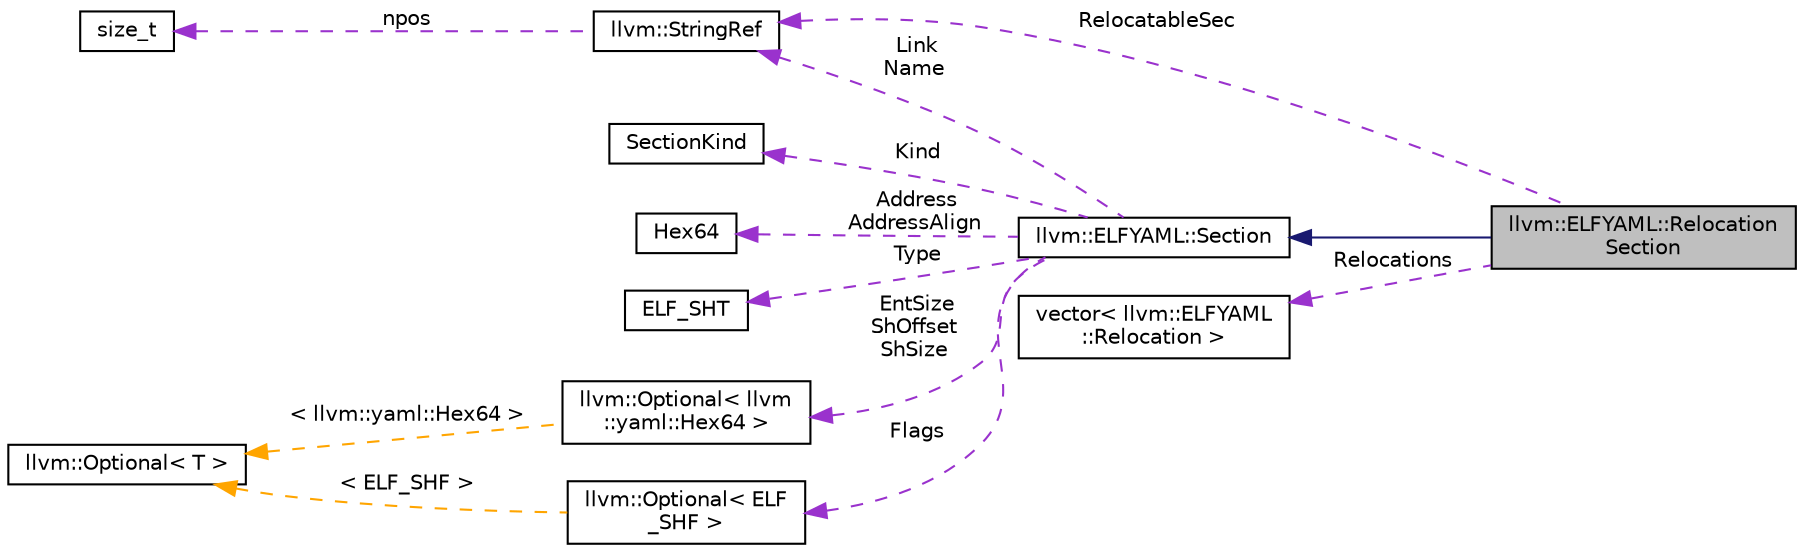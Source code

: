 digraph "llvm::ELFYAML::RelocationSection"
{
 // LATEX_PDF_SIZE
  bgcolor="transparent";
  edge [fontname="Helvetica",fontsize="10",labelfontname="Helvetica",labelfontsize="10"];
  node [fontname="Helvetica",fontsize="10",shape="box"];
  rankdir="LR";
  Node1 [label="llvm::ELFYAML::Relocation\lSection",height=0.2,width=0.4,color="black", fillcolor="grey75", style="filled", fontcolor="black",tooltip=" "];
  Node2 -> Node1 [dir="back",color="midnightblue",fontsize="10",style="solid",fontname="Helvetica"];
  Node2 [label="llvm::ELFYAML::Section",height=0.2,width=0.4,color="black",URL="$structllvm_1_1ELFYAML_1_1Section.html",tooltip=" "];
  Node3 -> Node2 [dir="back",color="darkorchid3",fontsize="10",style="dashed",label=" Kind" ,fontname="Helvetica"];
  Node3 [label="SectionKind",height=0.2,width=0.4,color="black",tooltip=" "];
  Node4 -> Node2 [dir="back",color="darkorchid3",fontsize="10",style="dashed",label=" Link\nName" ,fontname="Helvetica"];
  Node4 [label="llvm::StringRef",height=0.2,width=0.4,color="black",URL="$classllvm_1_1StringRef.html",tooltip="StringRef - Represent a constant reference to a string, i.e."];
  Node5 -> Node4 [dir="back",color="darkorchid3",fontsize="10",style="dashed",label=" npos" ,fontname="Helvetica"];
  Node5 [label="size_t",height=0.2,width=0.4,color="black",URL="$classsize__t.html",tooltip=" "];
  Node6 -> Node2 [dir="back",color="darkorchid3",fontsize="10",style="dashed",label=" Type" ,fontname="Helvetica"];
  Node6 [label="ELF_SHT",height=0.2,width=0.4,color="black",tooltip=" "];
  Node7 -> Node2 [dir="back",color="darkorchid3",fontsize="10",style="dashed",label=" Flags" ,fontname="Helvetica"];
  Node7 [label="llvm::Optional\< ELF\l_SHF \>",height=0.2,width=0.4,color="black",URL="$classllvm_1_1Optional.html",tooltip=" "];
  Node8 -> Node7 [dir="back",color="orange",fontsize="10",style="dashed",label=" \< ELF_SHF \>" ,fontname="Helvetica"];
  Node8 [label="llvm::Optional\< T \>",height=0.2,width=0.4,color="black",URL="$classllvm_1_1Optional.html",tooltip=" "];
  Node9 -> Node2 [dir="back",color="darkorchid3",fontsize="10",style="dashed",label=" Address\nAddressAlign" ,fontname="Helvetica"];
  Node9 [label="Hex64",height=0.2,width=0.4,color="black",tooltip=" "];
  Node10 -> Node2 [dir="back",color="darkorchid3",fontsize="10",style="dashed",label=" EntSize\nShOffset\nShSize" ,fontname="Helvetica"];
  Node10 [label="llvm::Optional\< llvm\l::yaml::Hex64 \>",height=0.2,width=0.4,color="black",URL="$classllvm_1_1Optional.html",tooltip=" "];
  Node8 -> Node10 [dir="back",color="orange",fontsize="10",style="dashed",label=" \< llvm::yaml::Hex64 \>" ,fontname="Helvetica"];
  Node11 -> Node1 [dir="back",color="darkorchid3",fontsize="10",style="dashed",label=" Relocations" ,fontname="Helvetica"];
  Node11 [label="vector\< llvm::ELFYAML\l::Relocation \>",height=0.2,width=0.4,color="black",tooltip=" "];
  Node4 -> Node1 [dir="back",color="darkorchid3",fontsize="10",style="dashed",label=" RelocatableSec" ,fontname="Helvetica"];
}

